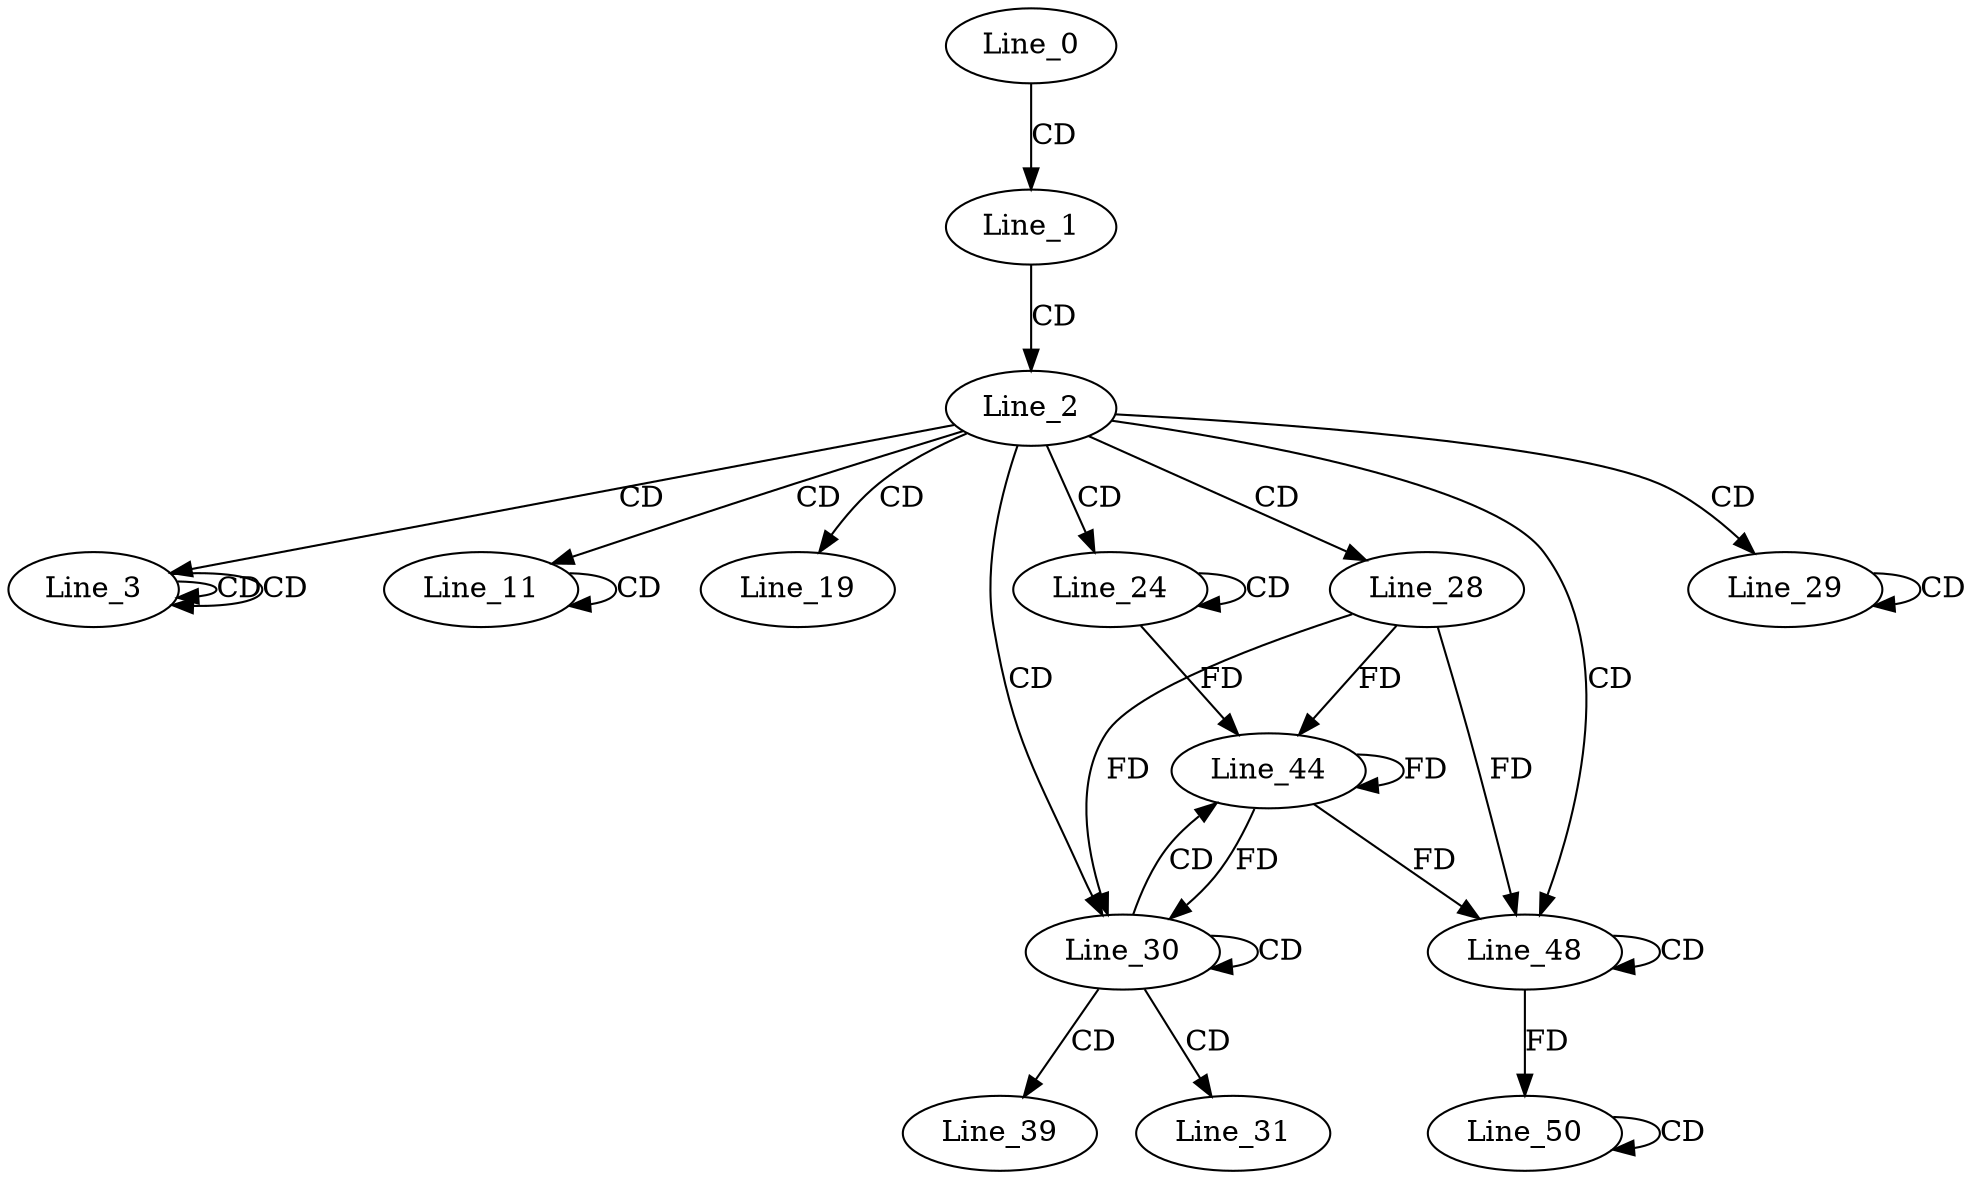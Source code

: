 digraph G {
  Line_0;
  Line_1;
  Line_2;
  Line_3;
  Line_3;
  Line_3;
  Line_11;
  Line_11;
  Line_19;
  Line_24;
  Line_24;
  Line_28;
  Line_29;
  Line_29;
  Line_30;
  Line_31;
  Line_39;
  Line_44;
  Line_44;
  Line_44;
  Line_30;
  Line_48;
  Line_48;
  Line_50;
  Line_50;
  Line_50;
  Line_0 -> Line_1 [ label="CD" ];
  Line_1 -> Line_2 [ label="CD" ];
  Line_2 -> Line_3 [ label="CD" ];
  Line_3 -> Line_3 [ label="CD" ];
  Line_3 -> Line_3 [ label="CD" ];
  Line_2 -> Line_11 [ label="CD" ];
  Line_11 -> Line_11 [ label="CD" ];
  Line_2 -> Line_19 [ label="CD" ];
  Line_2 -> Line_24 [ label="CD" ];
  Line_24 -> Line_24 [ label="CD" ];
  Line_2 -> Line_28 [ label="CD" ];
  Line_2 -> Line_29 [ label="CD" ];
  Line_29 -> Line_29 [ label="CD" ];
  Line_2 -> Line_30 [ label="CD" ];
  Line_30 -> Line_30 [ label="CD" ];
  Line_30 -> Line_31 [ label="CD" ];
  Line_30 -> Line_39 [ label="CD" ];
  Line_30 -> Line_44 [ label="CD" ];
  Line_44 -> Line_44 [ label="FD" ];
  Line_28 -> Line_44 [ label="FD" ];
  Line_24 -> Line_44 [ label="FD" ];
  Line_44 -> Line_30 [ label="FD" ];
  Line_28 -> Line_30 [ label="FD" ];
  Line_2 -> Line_48 [ label="CD" ];
  Line_48 -> Line_48 [ label="CD" ];
  Line_44 -> Line_48 [ label="FD" ];
  Line_28 -> Line_48 [ label="FD" ];
  Line_50 -> Line_50 [ label="CD" ];
  Line_48 -> Line_50 [ label="FD" ];
}

